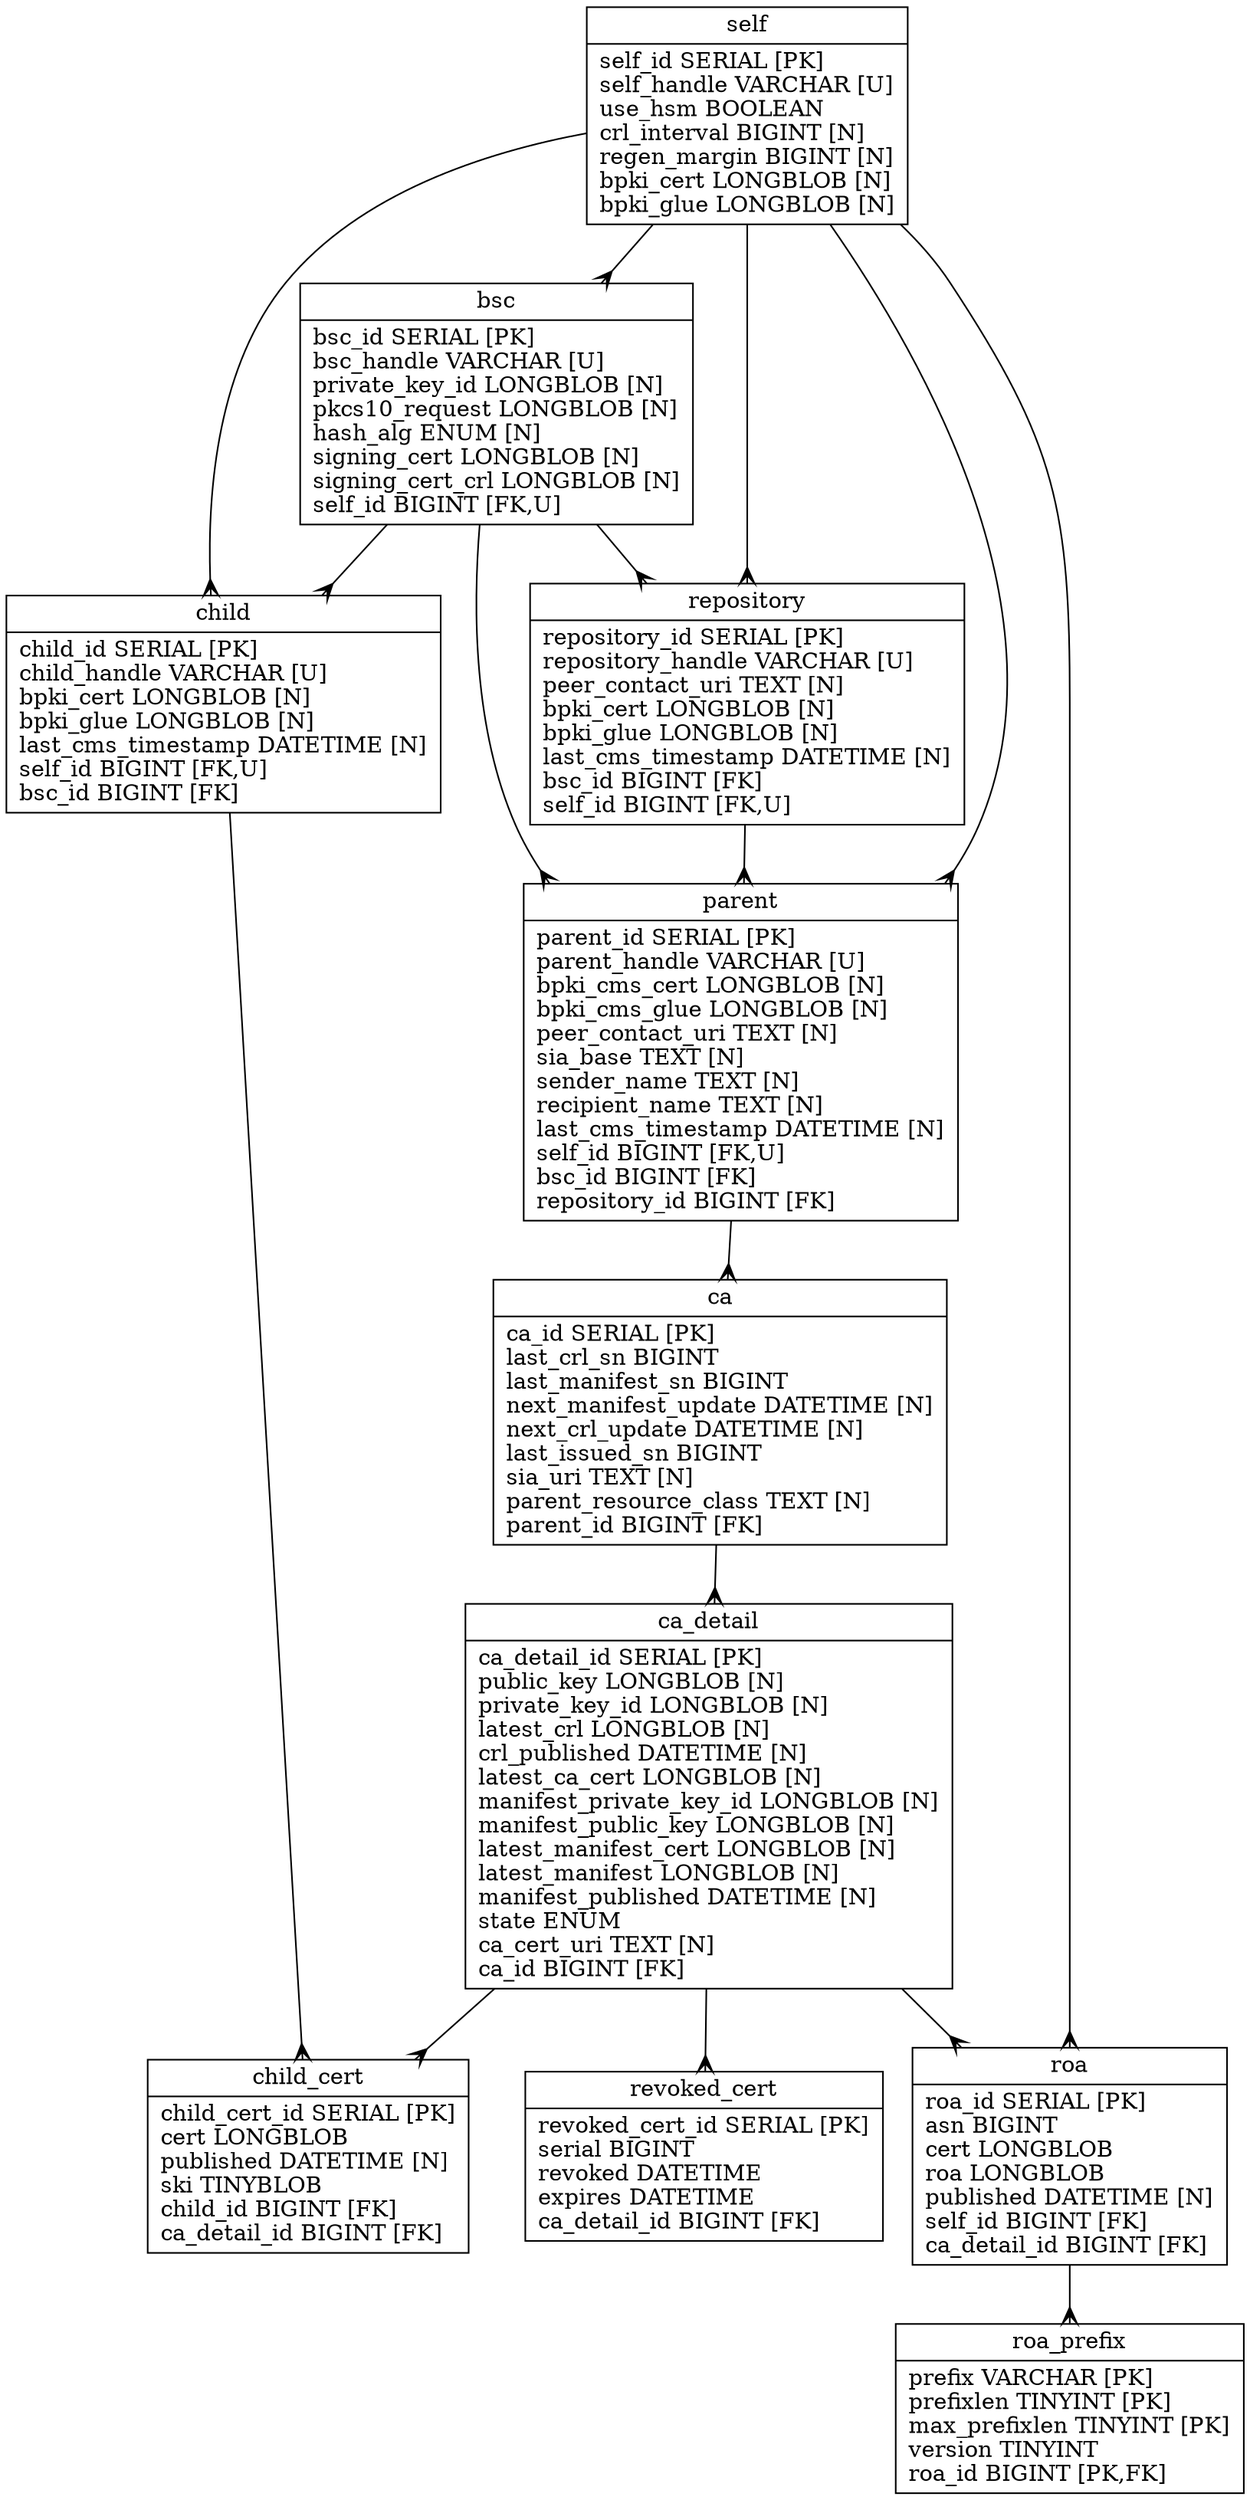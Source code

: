 // Automatically generated from rpkid.sql

digraph test {
	edge [arrowtail=none, arrowhead=crow];
	graph [ratio=fill, overlap=false];
	node [label="\N", fillcolor=white, shape=record, style=filled];
	node1 [label="{self\n|self_id\ SERIAL\ [PK]\lself_handle\ VARCHAR\ [U]\luse_hsm\ BOOLEAN\lcrl_interval\ BIGINT\ [N]\lregen_margin\ BIGINT\ [N]\lbpki_cert\ LONGBLOB\ [N]\lbpki_glue\ LONGBLOB\ [N]\l}"];
	node2 [label="{bsc\n|bsc_id\ SERIAL\ [PK]\lbsc_handle\ VARCHAR\ [U]\lprivate_key_id\ LONGBLOB\ [N]\lpkcs10_request\ LONGBLOB\ [N]\lhash_alg\ ENUM\ [N]\lsigning_cert\ LONGBLOB\ [N]\lsigning_cert_crl\ LONGBLOB\ [N]\lself_id\ BIGINT\ [FK,U]\l}"];
	node3 [label="{repository\n|repository_id\ SERIAL\ [PK]\lrepository_handle\ VARCHAR\ [U]\lpeer_contact_uri\ TEXT\ [N]\lbpki_cert\ LONGBLOB\ [N]\lbpki_glue\ LONGBLOB\ [N]\llast_cms_timestamp\ DATETIME\ [N]\lbsc_id\ BIGINT\ [FK]\lself_id\ BIGINT\ [FK,U]\l}"];
	node4 [label="{parent\n|parent_id\ SERIAL\ [PK]\lparent_handle\ VARCHAR\ [U]\lbpki_cms_cert\ LONGBLOB\ [N]\lbpki_cms_glue\ LONGBLOB\ [N]\lpeer_contact_uri\ TEXT\ [N]\lsia_base\ TEXT\ [N]\lsender_name\ TEXT\ [N]\lrecipient_name\ TEXT\ [N]\llast_cms_timestamp\ DATETIME\ [N]\lself_id\ BIGINT\ [FK,U]\lbsc_id\ BIGINT\ [FK]\lrepository_id\ BIGINT\ [FK]\l}"];
	node5 [label="{ca\n|ca_id\ SERIAL\ [PK]\llast_crl_sn\ BIGINT\llast_manifest_sn\ BIGINT\lnext_manifest_update\ DATETIME\ [N]\lnext_crl_update\ DATETIME\ [N]\llast_issued_sn\ BIGINT\lsia_uri\ TEXT\ [N]\lparent_resource_class\ TEXT\ [N]\lparent_id\ BIGINT\ [FK]\l}"];
	node6 [label="{ca_detail\n|ca_detail_id\ SERIAL\ [PK]\lpublic_key\ LONGBLOB\ [N]\lprivate_key_id\ LONGBLOB\ [N]\llatest_crl\ LONGBLOB\ [N]\lcrl_published\ DATETIME\ [N]\llatest_ca_cert\ LONGBLOB\ [N]\lmanifest_private_key_id\ LONGBLOB\ [N]\lmanifest_public_key\ LONGBLOB\ [N]\llatest_manifest_cert\ LONGBLOB\ [N]\llatest_manifest\ LONGBLOB\ [N]\lmanifest_published\ DATETIME\ [N]\lstate\ ENUM\lca_cert_uri\ TEXT\ [N]\lca_id\ BIGINT\ [FK]\l}"];
	node7 [label="{child\n|child_id\ SERIAL\ [PK]\lchild_handle\ VARCHAR\ [U]\lbpki_cert\ LONGBLOB\ [N]\lbpki_glue\ LONGBLOB\ [N]\llast_cms_timestamp\ DATETIME\ [N]\lself_id\ BIGINT\ [FK,U]\lbsc_id\ BIGINT\ [FK]\l}"];
	node8 [label="{child_cert\n|child_cert_id\ SERIAL\ [PK]\lcert\ LONGBLOB\lpublished\ DATETIME\ [N]\lski\ TINYBLOB\lchild_id\ BIGINT\ [FK]\lca_detail_id\ BIGINT\ [FK]\l}"];
	node9 [label="{revoked_cert\n|revoked_cert_id\ SERIAL\ [PK]\lserial\ BIGINT\lrevoked\ DATETIME\lexpires\ DATETIME\lca_detail_id\ BIGINT\ [FK]\l}"];
	node10 [label="{roa\n|roa_id\ SERIAL\ [PK]\lasn\ BIGINT\lcert\ LONGBLOB\lroa\ LONGBLOB\lpublished\ DATETIME\ [N]\lself_id\ BIGINT\ [FK]\lca_detail_id\ BIGINT\ [FK]\l}"];
	node11 [label="{roa_prefix\n|prefix\ VARCHAR\ [PK]\lprefixlen\ TINYINT\ [PK]\lmax_prefixlen\ TINYINT\ [PK]\lversion\ TINYINT\lroa_id\ BIGINT\ [PK,FK]\l}"];
	node2 -> node7 [arrowtail=none, arrowhead=crow];
	node2 -> node4 [arrowtail=none, arrowhead=crow];
	node2 -> node3 [arrowtail=none, arrowhead=crow];
	node5 -> node6 [arrowtail=none, arrowhead=crow];
	node6 -> node8 [arrowtail=none, arrowhead=crow];
	node6 -> node9 [arrowtail=none, arrowhead=crow];
	node6 -> node10 [arrowtail=none, arrowhead=crow];
	node7 -> node8 [arrowtail=none, arrowhead=crow];
	node4 -> node5 [arrowtail=none, arrowhead=crow];
	node3 -> node4 [arrowtail=none, arrowhead=crow];
	node10 -> node11 [arrowtail=none, arrowhead=crow];
	node1 -> node2 [arrowtail=none, arrowhead=crow];
	node1 -> node7 [arrowtail=none, arrowhead=crow];
	node1 -> node4 [arrowtail=none, arrowhead=crow];
	node1 -> node3 [arrowtail=none, arrowhead=crow];
	node1 -> node10 [arrowtail=none, arrowhead=crow];
}
